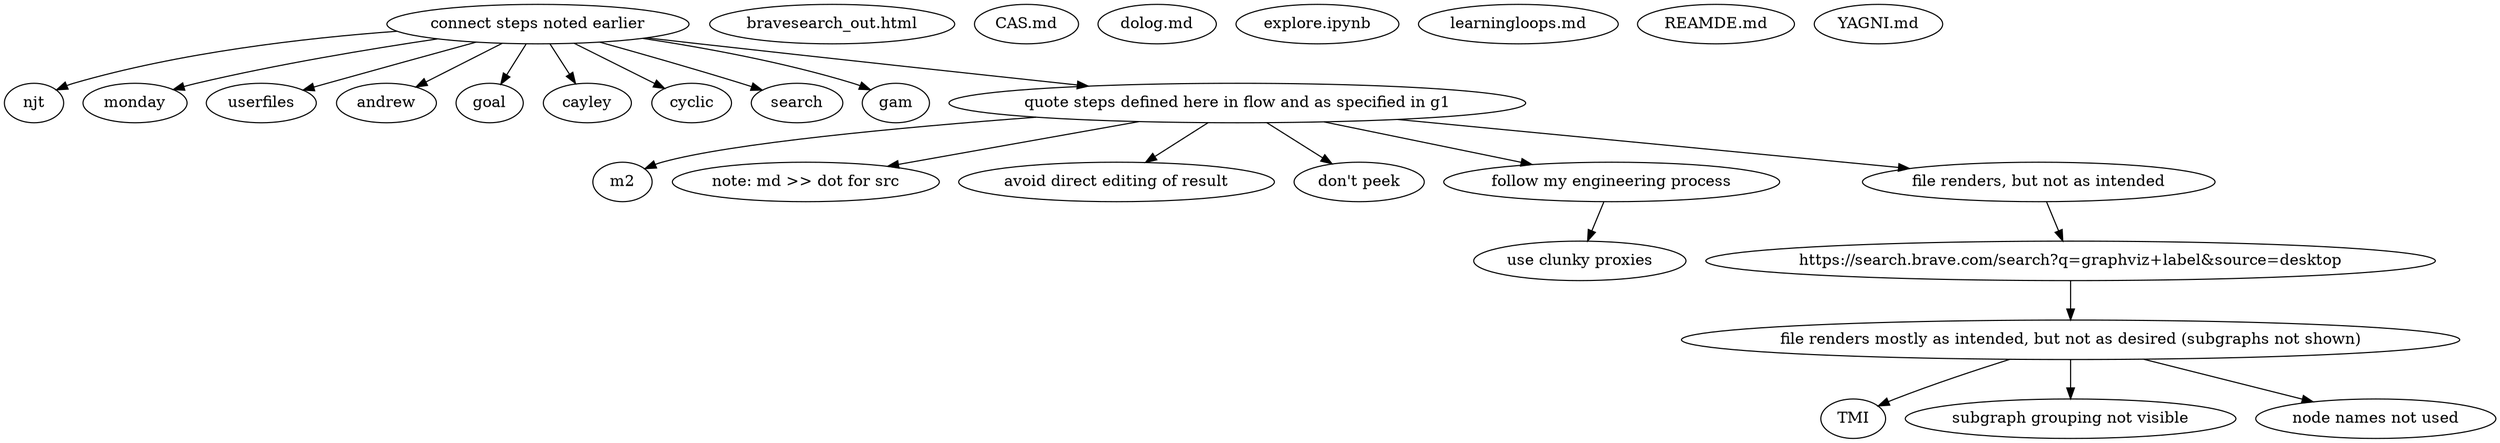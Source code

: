 digraph manifest {
njt;

subgraph userfiles {
uf1 [label="bravesearch_out.html"];
uf2 [label="CAS.md"];
uf3 [label="dolog.md"];
uf4 [label="explore.ipynb"];
uf5 [label="learningloops.md"];
uf6 [label="REAMDE.md"];
uf7 [label="YAGNI.md"];
}

subgraph flow {
//edge [label="principal salient link"];
g1 [label="connect steps noted earlier"];
g1 -> {monday; userfiles; andrew; goal; njt; cayley; cyclic; search; gam};
g2 [label="quote steps defined here in flow and as specified in g1"];
m2.1 [label="note: md >> dot for src"];
m2.2 [label="avoid direct editing of result"];
m2.3 [label="don't peek"];
m2.4 [label="follow my engineering process"];
m2_4_1 [label="use clunky proxies"];
g1 -> g2;
g2 -> {m2.1;m2.2;m2.3;m2.4};
m2.4 -> m2_4_1;
result [label="file renders, but not as intended"];
g2 -> result;
q1 [label="https://search.brave.com/search?q=graphviz+label&source=desktop"];
result -> q1;
result2 [label="file renders mostly as intended, but not as desired (subgraphs not shown)"];
q1 -> result2;
reason_1 [label="TMI"];
reason_2 [label="subgraph grouping not visible"];
reason_3 [label="node names not used"];
result2 -> {reason_1;reason_2;reason_3;};
}
}

